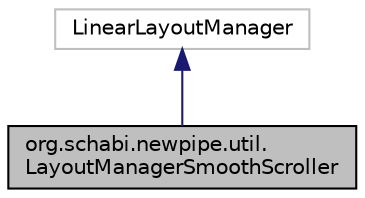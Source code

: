 digraph "org.schabi.newpipe.util.LayoutManagerSmoothScroller"
{
 // LATEX_PDF_SIZE
  edge [fontname="Helvetica",fontsize="10",labelfontname="Helvetica",labelfontsize="10"];
  node [fontname="Helvetica",fontsize="10",shape=record];
  Node2 [label="org.schabi.newpipe.util.\lLayoutManagerSmoothScroller",height=0.2,width=0.4,color="black", fillcolor="grey75", style="filled", fontcolor="black",tooltip=" "];
  Node3 -> Node2 [dir="back",color="midnightblue",fontsize="10",style="solid",fontname="Helvetica"];
  Node3 [label="LinearLayoutManager",height=0.2,width=0.4,color="grey75", fillcolor="white", style="filled",tooltip=" "];
}
